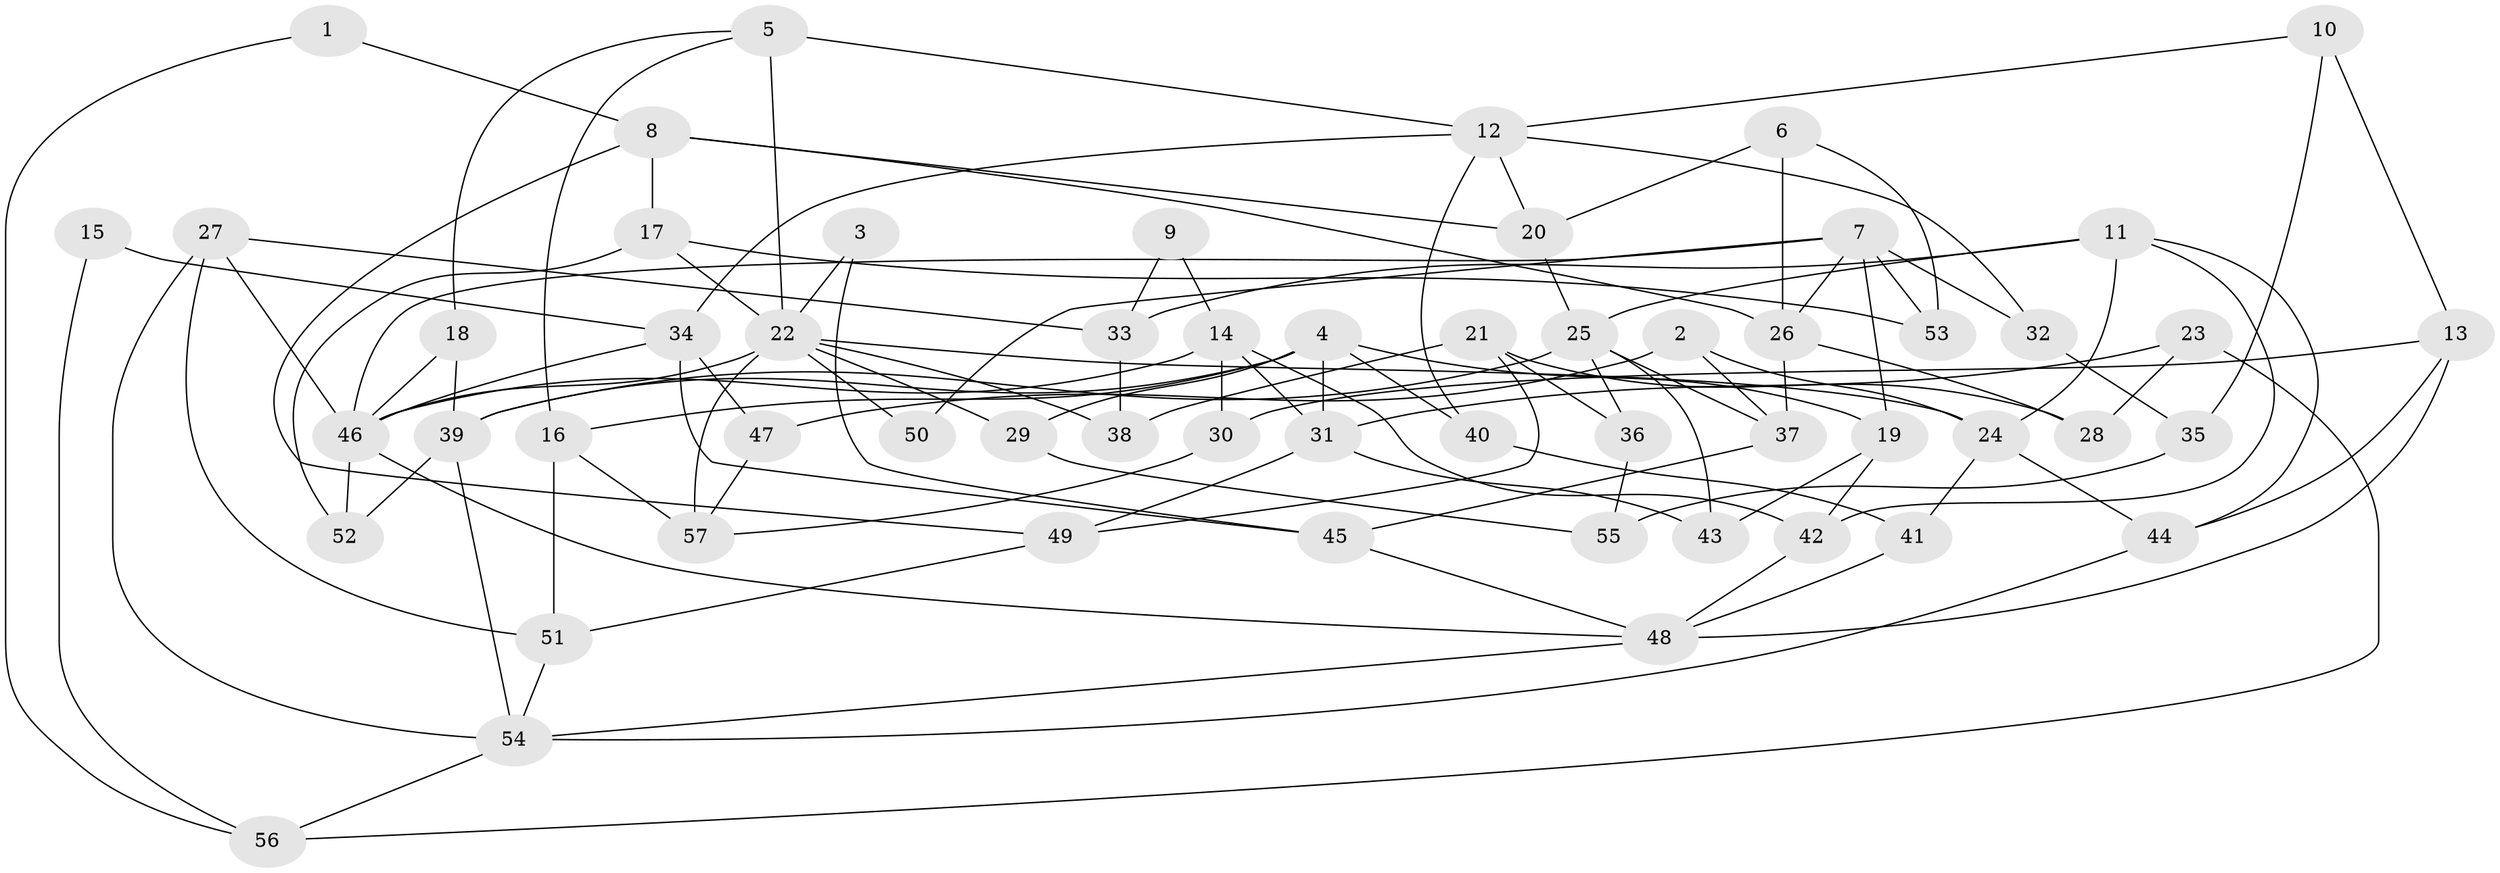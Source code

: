 // coarse degree distribution, {7: 0.4444444444444444, 4: 0.16666666666666666, 5: 0.05555555555555555, 6: 0.1111111111111111, 14: 0.05555555555555555, 8: 0.05555555555555555, 3: 0.05555555555555555, 10: 0.05555555555555555}
// Generated by graph-tools (version 1.1) at 2025/37/03/04/25 23:37:01]
// undirected, 57 vertices, 114 edges
graph export_dot {
  node [color=gray90,style=filled];
  1;
  2;
  3;
  4;
  5;
  6;
  7;
  8;
  9;
  10;
  11;
  12;
  13;
  14;
  15;
  16;
  17;
  18;
  19;
  20;
  21;
  22;
  23;
  24;
  25;
  26;
  27;
  28;
  29;
  30;
  31;
  32;
  33;
  34;
  35;
  36;
  37;
  38;
  39;
  40;
  41;
  42;
  43;
  44;
  45;
  46;
  47;
  48;
  49;
  50;
  51;
  52;
  53;
  54;
  55;
  56;
  57;
  1 -- 56;
  1 -- 8;
  2 -- 24;
  2 -- 47;
  2 -- 37;
  3 -- 22;
  3 -- 45;
  4 -- 39;
  4 -- 29;
  4 -- 16;
  4 -- 19;
  4 -- 31;
  4 -- 40;
  5 -- 18;
  5 -- 16;
  5 -- 12;
  5 -- 22;
  6 -- 53;
  6 -- 26;
  6 -- 20;
  7 -- 19;
  7 -- 46;
  7 -- 26;
  7 -- 32;
  7 -- 50;
  7 -- 53;
  8 -- 20;
  8 -- 26;
  8 -- 17;
  8 -- 49;
  9 -- 33;
  9 -- 14;
  10 -- 12;
  10 -- 13;
  10 -- 35;
  11 -- 25;
  11 -- 44;
  11 -- 24;
  11 -- 33;
  11 -- 42;
  12 -- 20;
  12 -- 32;
  12 -- 34;
  12 -- 40;
  13 -- 48;
  13 -- 44;
  13 -- 30;
  14 -- 42;
  14 -- 30;
  14 -- 31;
  14 -- 46;
  15 -- 34;
  15 -- 56;
  16 -- 51;
  16 -- 57;
  17 -- 22;
  17 -- 52;
  17 -- 53;
  18 -- 39;
  18 -- 46;
  19 -- 42;
  19 -- 43;
  20 -- 25;
  21 -- 49;
  21 -- 38;
  21 -- 28;
  21 -- 36;
  22 -- 24;
  22 -- 29;
  22 -- 38;
  22 -- 46;
  22 -- 50;
  22 -- 57;
  23 -- 28;
  23 -- 31;
  23 -- 56;
  24 -- 41;
  24 -- 44;
  25 -- 39;
  25 -- 43;
  25 -- 36;
  25 -- 37;
  26 -- 37;
  26 -- 28;
  27 -- 46;
  27 -- 54;
  27 -- 33;
  27 -- 51;
  29 -- 55;
  30 -- 57;
  31 -- 43;
  31 -- 49;
  32 -- 35;
  33 -- 38;
  34 -- 46;
  34 -- 45;
  34 -- 47;
  35 -- 55;
  36 -- 55;
  37 -- 45;
  39 -- 52;
  39 -- 54;
  40 -- 41;
  41 -- 48;
  42 -- 48;
  44 -- 54;
  45 -- 48;
  46 -- 48;
  46 -- 52;
  47 -- 57;
  48 -- 54;
  49 -- 51;
  51 -- 54;
  54 -- 56;
}
